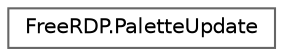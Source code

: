 digraph "Graphical Class Hierarchy"
{
 // LATEX_PDF_SIZE
  bgcolor="transparent";
  edge [fontname=Helvetica,fontsize=10,labelfontname=Helvetica,labelfontsize=10];
  node [fontname=Helvetica,fontsize=10,shape=box,height=0.2,width=0.4];
  rankdir="LR";
  Node0 [id="Node000000",label="FreeRDP.PaletteUpdate",height=0.2,width=0.4,color="grey40", fillcolor="white", style="filled",URL="$struct_free_r_d_p_1_1_palette_update.html",tooltip=" "];
}
